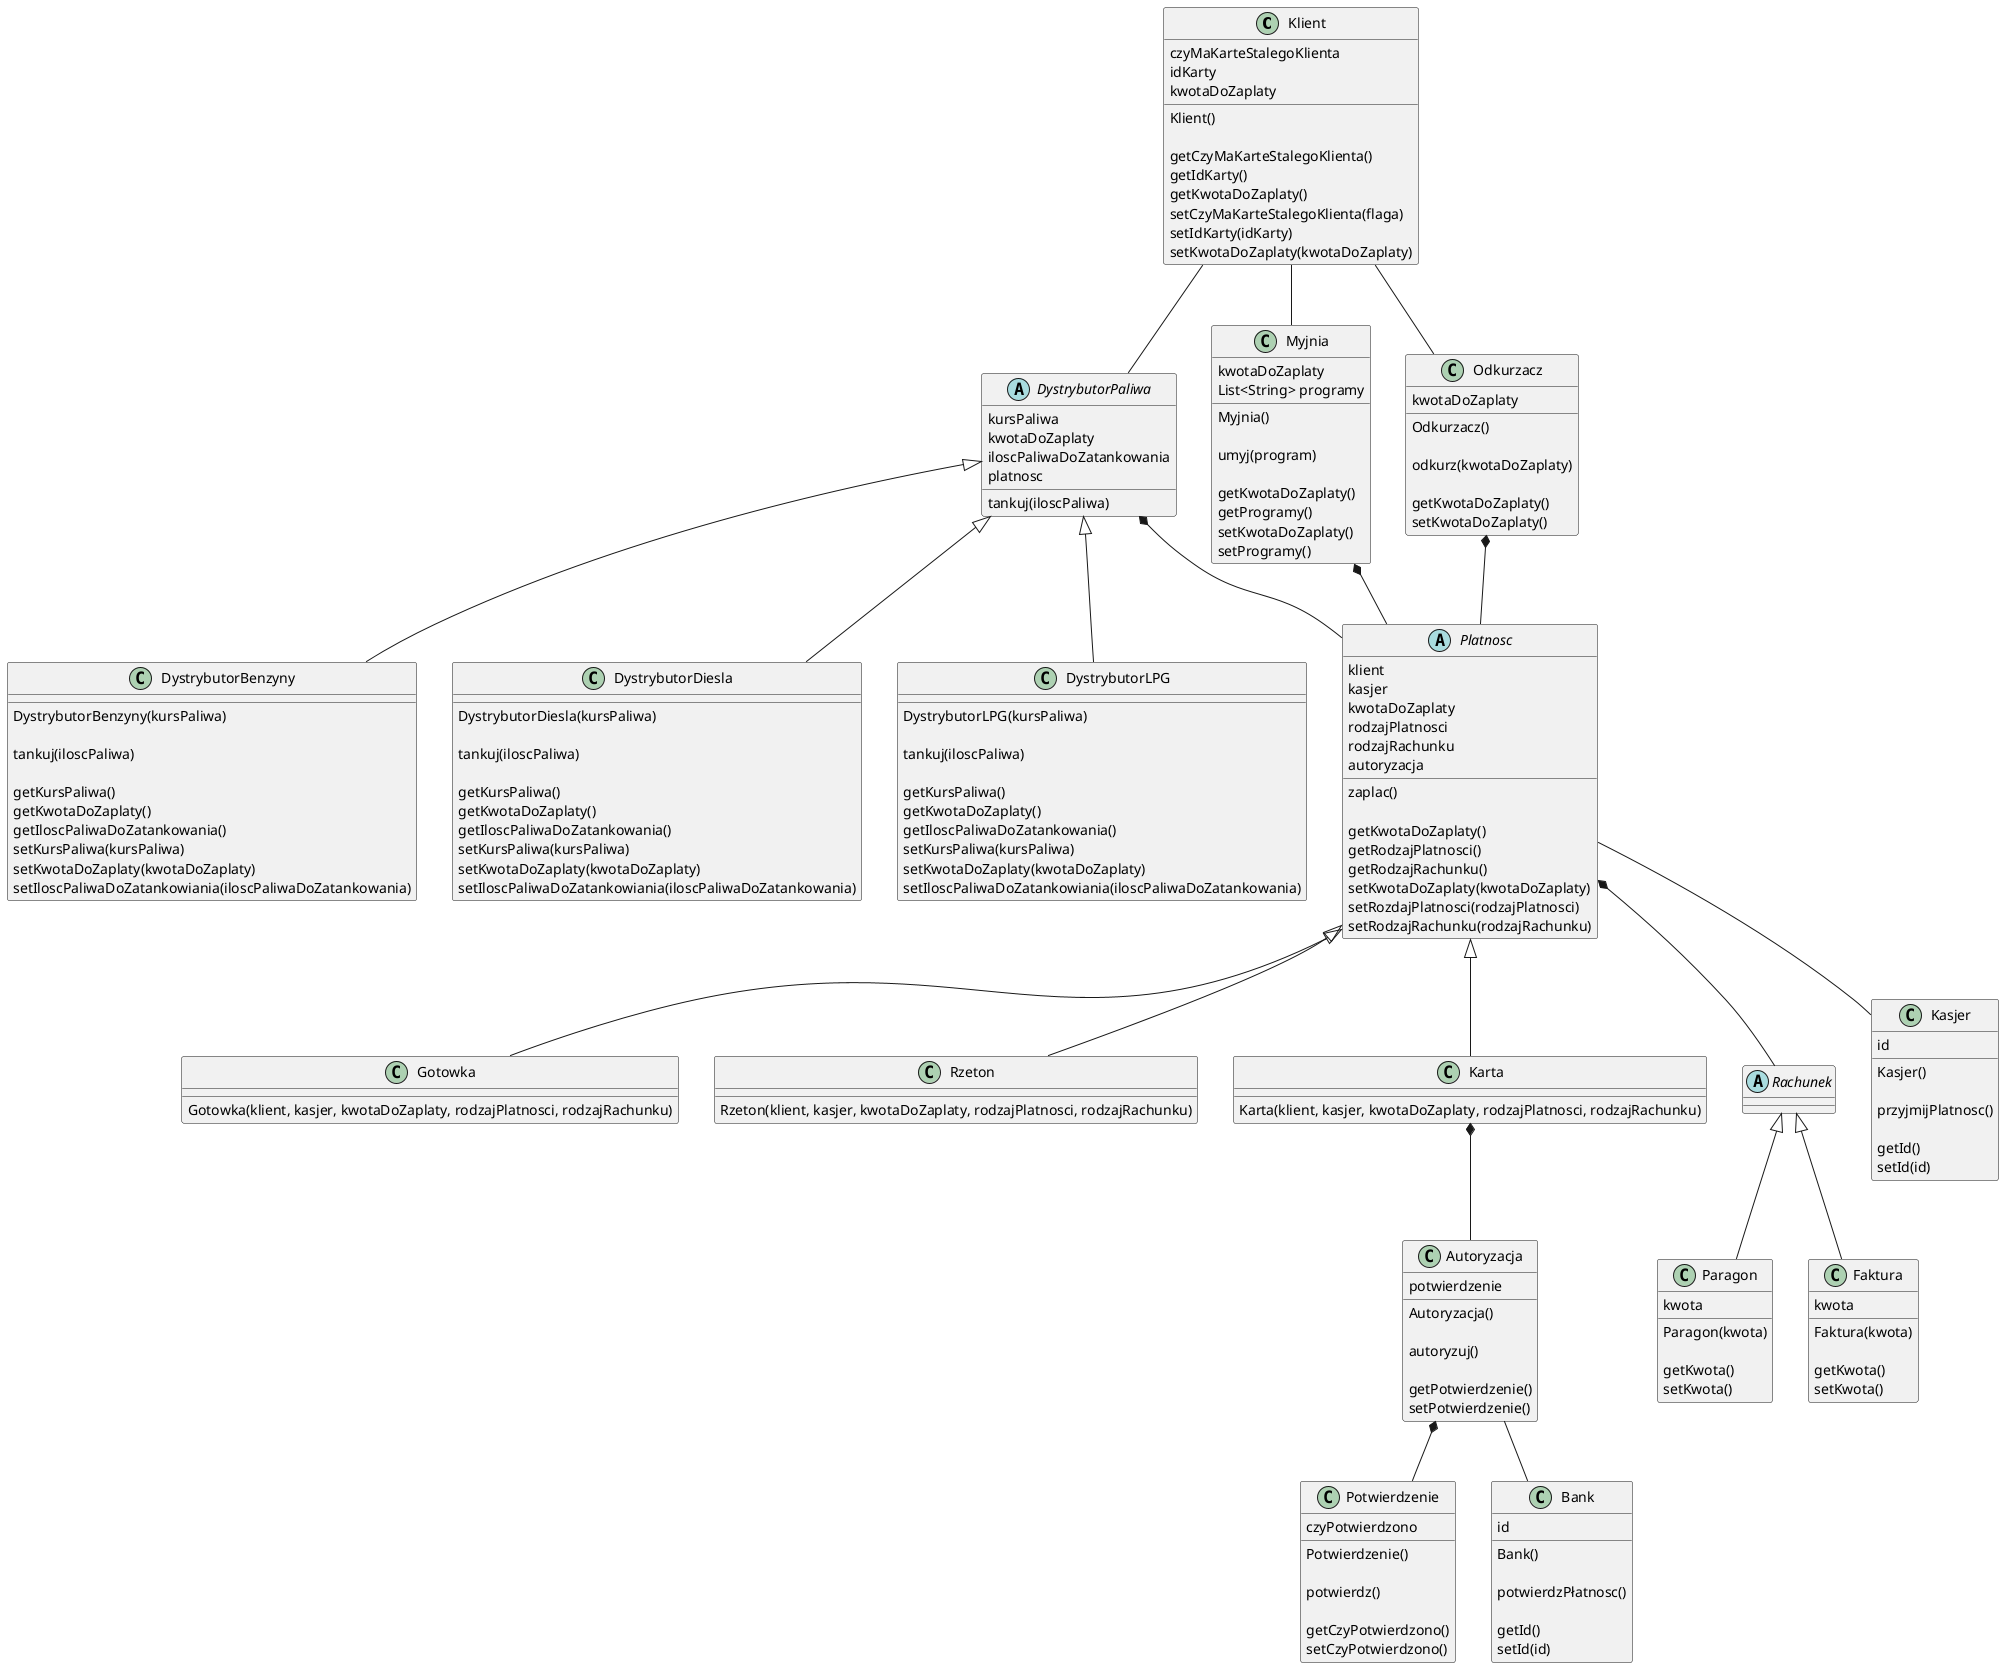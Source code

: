 @startuml

class Klient {
    czyMaKarteStalegoKlienta
    idKarty
    kwotaDoZaplaty

    Klient()

    getCzyMaKarteStalegoKlienta()
    getIdKarty()
    getKwotaDoZaplaty()
    setCzyMaKarteStalegoKlienta(flaga)
    setIdKarty(idKarty)
    setKwotaDoZaplaty(kwotaDoZaplaty)
}

abstract class DystrybutorPaliwa {
    kursPaliwa
    kwotaDoZaplaty
    iloscPaliwaDoZatankowania
    platnosc

    tankuj(iloscPaliwa)
}

class DystrybutorBenzyny {
    DystrybutorBenzyny(kursPaliwa)
    
    tankuj(iloscPaliwa)

    getKursPaliwa()
    getKwotaDoZaplaty()
    getIloscPaliwaDoZatankowania()
    setKursPaliwa(kursPaliwa)
    setKwotaDoZaplaty(kwotaDoZaplaty)
    setIloscPaliwaDoZatankowiania(iloscPaliwaDoZatankowania)
}

class DystrybutorDiesla {
    DystrybutorDiesla(kursPaliwa)
    
    tankuj(iloscPaliwa)

    getKursPaliwa()
    getKwotaDoZaplaty()
    getIloscPaliwaDoZatankowania()
    setKursPaliwa(kursPaliwa)
    setKwotaDoZaplaty(kwotaDoZaplaty)
    setIloscPaliwaDoZatankowiania(iloscPaliwaDoZatankowania)
}

class DystrybutorLPG {
    DystrybutorLPG(kursPaliwa)
    
    tankuj(iloscPaliwa)

    getKursPaliwa()
    getKwotaDoZaplaty()
    getIloscPaliwaDoZatankowania()
    setKursPaliwa(kursPaliwa)
    setKwotaDoZaplaty(kwotaDoZaplaty)
    setIloscPaliwaDoZatankowiania(iloscPaliwaDoZatankowania)
}

class Myjnia {
    kwotaDoZaplaty
    List<String> programy

    Myjnia()

    umyj(program)

    getKwotaDoZaplaty()
    getProgramy()
    setKwotaDoZaplaty()
    setProgramy()
}

class Odkurzacz {
    kwotaDoZaplaty

    Odkurzacz()

    odkurz(kwotaDoZaplaty)

    getKwotaDoZaplaty()
    setKwotaDoZaplaty()
}

abstract class Platnosc {
    klient
    kasjer
    kwotaDoZaplaty
    rodzajPlatnosci
    rodzajRachunku
    autoryzacja

    zaplac()

    getKwotaDoZaplaty()
    getRodzajPlatnosci()
    getRodzajRachunku()
    setKwotaDoZaplaty(kwotaDoZaplaty)
    setRozdajPlatnosci(rodzajPlatnosci)
    setRodzajRachunku(rodzajRachunku)
}

class Gotowka {
    Gotowka(klient, kasjer, kwotaDoZaplaty, rodzajPlatnosci, rodzajRachunku)
} 

class Rzeton {
    Rzeton(klient, kasjer, kwotaDoZaplaty, rodzajPlatnosci, rodzajRachunku)
} 

class Karta {
    Karta(klient, kasjer, kwotaDoZaplaty, rodzajPlatnosci, rodzajRachunku)
}

class Autoryzacja {
    potwierdzenie

    Autoryzacja()

    autoryzuj()

    getPotwierdzenie()
    setPotwierdzenie()
}

class Potwierdzenie {
    czyPotwierdzono

    Potwierdzenie()

    potwierdz()

    getCzyPotwierdzono()
    setCzyPotwierdzono()
}

abstract class Rachunek {

}

class Paragon {
    kwota

    Paragon(kwota)

    getKwota()
    setKwota()
}

class Faktura {
    kwota

    Faktura(kwota)

    getKwota()
    setKwota()
}

class Kasjer {
    id

    Kasjer()

    przyjmijPlatnosc()

    getId()
    setId(id)
}

class Bank {
    id

    Bank()

    potwierdzPłatnosc()

    getId()
    setId(id)
}

Klient -- DystrybutorPaliwa
Klient -- Myjnia
Klient -- Odkurzacz

DystrybutorPaliwa <|-- DystrybutorBenzyny
DystrybutorPaliwa <|-- DystrybutorDiesla
DystrybutorPaliwa <|-- DystrybutorLPG

DystrybutorPaliwa *-- Platnosc
Myjnia *-- Platnosc
Odkurzacz *-- Platnosc

Platnosc -- Kasjer

Platnosc <|-- Karta
Platnosc <|-- Gotowka
Platnosc <|-- Rzeton
Platnosc *-- Rachunek

Rachunek <|-- Paragon
Rachunek <|-- Faktura

Karta *-- Autoryzacja
Autoryzacja *-- Potwierdzenie

Autoryzacja -- Bank

@enduml